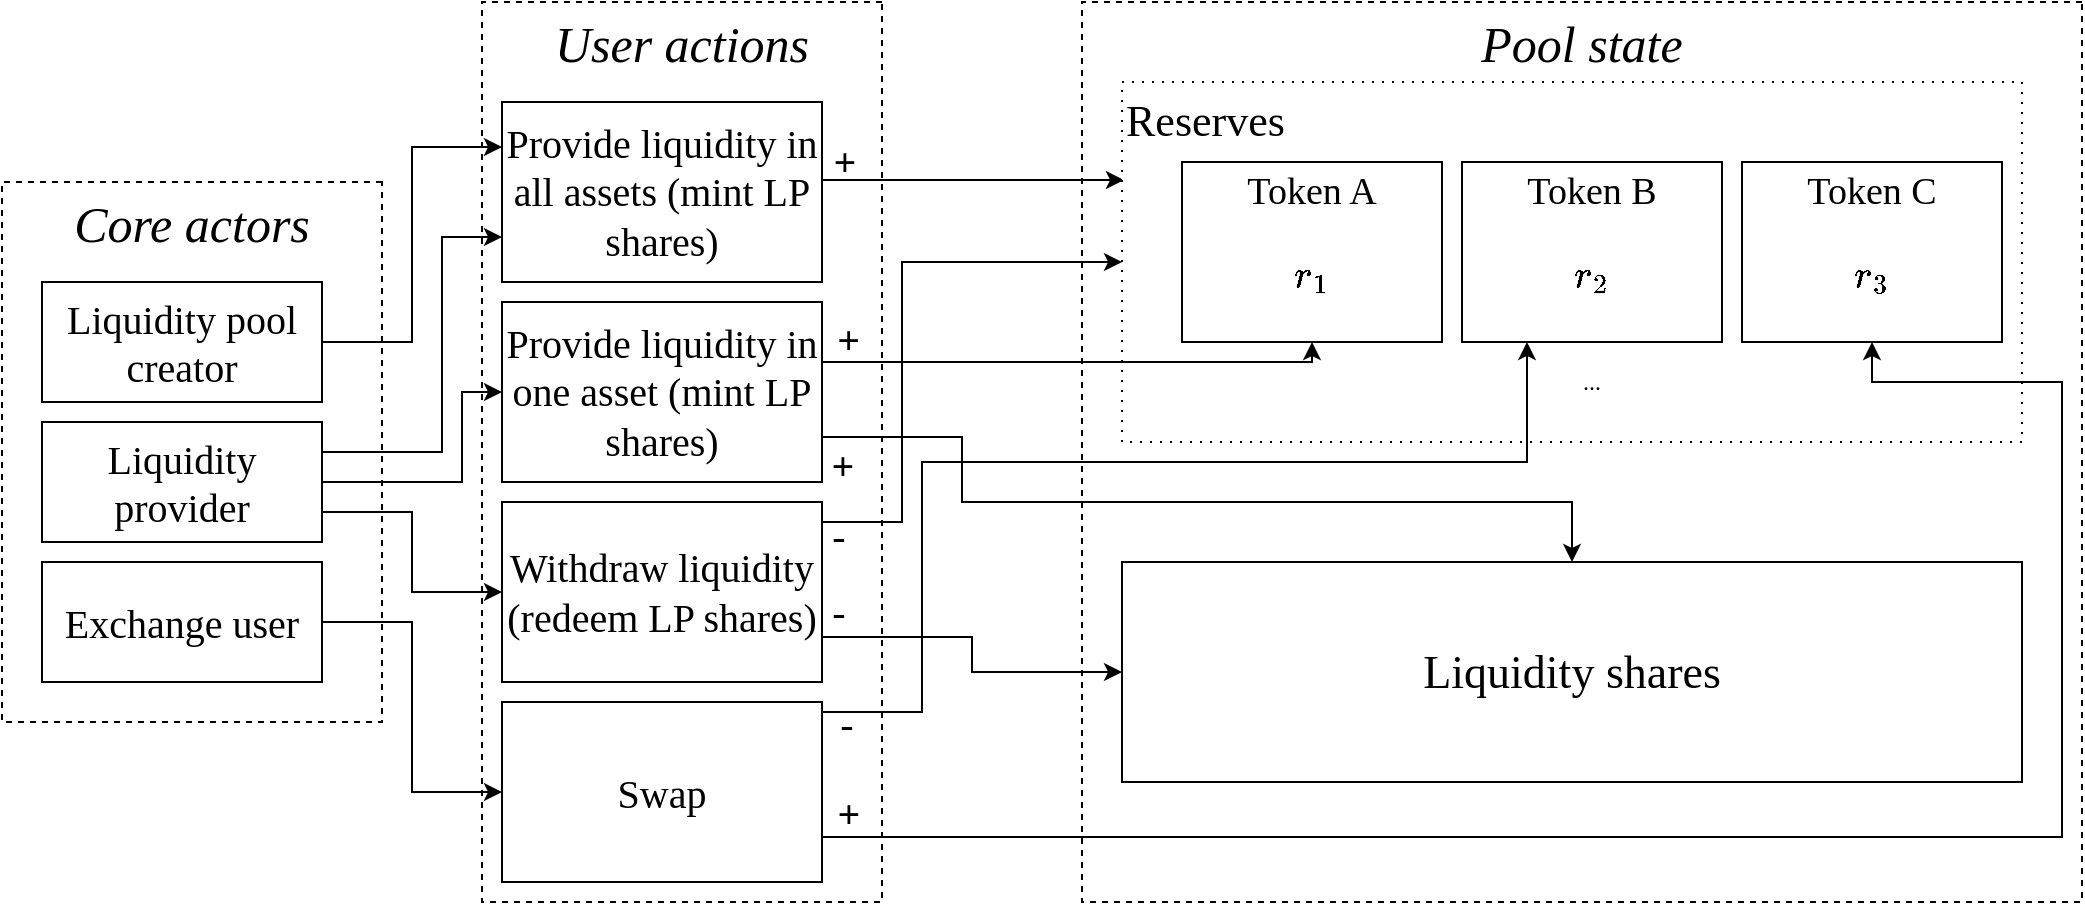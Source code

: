 <mxfile version="15.3.0" type="github" pages="5">
  <diagram id="Gz0Cfk2Hy_LupTIM6uKj" name="Initial scheme">
    <mxGraphModel dx="946" dy="496" grid="1" gridSize="10" guides="1" tooltips="1" connect="1" arrows="1" fold="1" page="1" pageScale="1" pageWidth="1100" pageHeight="850" math="1" shadow="0">
      <root>
        <mxCell id="0" />
        <mxCell id="1" parent="0" />
        <mxCell id="o60pH_gIqdKsFOg4dMfI-9" value="&lt;i&gt;&lt;font style=&quot;font-size: 25px&quot;&gt;Core actors&lt;/font&gt;&lt;/i&gt;" style="rounded=0;whiteSpace=wrap;html=1;glass=0;fontFamily=Georgia;dashed=1;verticalAlign=top;flipH=1;" parent="1" vertex="1">
          <mxGeometry x="20" y="270" width="190" height="270" as="geometry" />
        </mxCell>
        <mxCell id="o60pH_gIqdKsFOg4dMfI-10" value="&lt;i&gt;&lt;font style=&quot;font-size: 25px&quot;&gt;User actions&lt;/font&gt;&lt;/i&gt;" style="rounded=0;whiteSpace=wrap;html=1;glass=0;fontFamily=Georgia;dashed=1;verticalAlign=top;flipH=1;" parent="1" vertex="1">
          <mxGeometry x="260" y="180" width="200" height="450" as="geometry" />
        </mxCell>
        <mxCell id="o60pH_gIqdKsFOg4dMfI-11" value="&lt;i&gt;&lt;font style=&quot;font-size: 25px&quot;&gt;Pool state&lt;/font&gt;&lt;/i&gt;" style="rounded=0;whiteSpace=wrap;html=1;glass=0;fontFamily=Georgia;dashed=1;verticalAlign=top;flipH=1;" parent="1" vertex="1">
          <mxGeometry x="560" y="180" width="500" height="450" as="geometry" />
        </mxCell>
        <mxCell id="o60pH_gIqdKsFOg4dMfI-30" style="edgeStyle=orthogonalEdgeStyle;rounded=0;orthogonalLoop=1;jettySize=auto;html=1;exitX=1;exitY=0.5;exitDx=0;exitDy=0;entryX=0;entryY=0.25;entryDx=0;entryDy=0;fontFamily=Georgia;" parent="1" source="o60pH_gIqdKsFOg4dMfI-12" target="o60pH_gIqdKsFOg4dMfI-16" edge="1">
          <mxGeometry relative="1" as="geometry" />
        </mxCell>
        <mxCell id="o60pH_gIqdKsFOg4dMfI-12" value="&lt;font style=&quot;font-size: 20px ; font-weight: normal&quot;&gt;Liquidity pool creator&lt;/font&gt;" style="rounded=0;whiteSpace=wrap;html=1;glass=0;fontFamily=Georgia;fontSize=20;fontStyle=1" parent="1" vertex="1">
          <mxGeometry x="40" y="320" width="140" height="60" as="geometry" />
        </mxCell>
        <mxCell id="o60pH_gIqdKsFOg4dMfI-31" style="edgeStyle=orthogonalEdgeStyle;rounded=0;orthogonalLoop=1;jettySize=auto;html=1;exitX=1;exitY=0.25;exitDx=0;exitDy=0;entryX=0;entryY=0.75;entryDx=0;entryDy=0;fontFamily=Georgia;" parent="1" source="o60pH_gIqdKsFOg4dMfI-13" target="o60pH_gIqdKsFOg4dMfI-16" edge="1">
          <mxGeometry relative="1" as="geometry">
            <Array as="points">
              <mxPoint x="240" y="405" />
              <mxPoint x="240" y="298" />
            </Array>
          </mxGeometry>
        </mxCell>
        <mxCell id="o60pH_gIqdKsFOg4dMfI-32" style="edgeStyle=orthogonalEdgeStyle;rounded=0;orthogonalLoop=1;jettySize=auto;html=1;exitX=1;exitY=0.5;exitDx=0;exitDy=0;entryX=0;entryY=0.5;entryDx=0;entryDy=0;fontFamily=Georgia;" parent="1" source="o60pH_gIqdKsFOg4dMfI-13" target="o60pH_gIqdKsFOg4dMfI-17" edge="1">
          <mxGeometry relative="1" as="geometry">
            <Array as="points">
              <mxPoint x="250" y="420" />
              <mxPoint x="250" y="375" />
            </Array>
          </mxGeometry>
        </mxCell>
        <mxCell id="o60pH_gIqdKsFOg4dMfI-33" style="edgeStyle=orthogonalEdgeStyle;rounded=0;orthogonalLoop=1;jettySize=auto;html=1;exitX=1;exitY=0.75;exitDx=0;exitDy=0;entryX=0;entryY=0.5;entryDx=0;entryDy=0;fontFamily=Georgia;" parent="1" source="o60pH_gIqdKsFOg4dMfI-13" target="o60pH_gIqdKsFOg4dMfI-18" edge="1">
          <mxGeometry relative="1" as="geometry" />
        </mxCell>
        <mxCell id="o60pH_gIqdKsFOg4dMfI-13" value="&lt;font style=&quot;font-size: 20px ; font-weight: normal&quot;&gt;Liquidity provider&lt;/font&gt;" style="rounded=0;whiteSpace=wrap;html=1;glass=0;fontFamily=Georgia;fontStyle=1" parent="1" vertex="1">
          <mxGeometry x="40" y="390" width="140" height="60" as="geometry" />
        </mxCell>
        <mxCell id="o60pH_gIqdKsFOg4dMfI-34" style="edgeStyle=orthogonalEdgeStyle;rounded=0;orthogonalLoop=1;jettySize=auto;html=1;exitX=1;exitY=0.5;exitDx=0;exitDy=0;entryX=0;entryY=0.5;entryDx=0;entryDy=0;fontFamily=Georgia;" parent="1" source="o60pH_gIqdKsFOg4dMfI-15" target="o60pH_gIqdKsFOg4dMfI-19" edge="1">
          <mxGeometry relative="1" as="geometry" />
        </mxCell>
        <mxCell id="o60pH_gIqdKsFOg4dMfI-15" value="&lt;font style=&quot;font-size: 20px ; font-weight: normal&quot;&gt;Exchange user&lt;/font&gt;" style="rounded=0;whiteSpace=wrap;html=1;glass=0;fontFamily=Georgia;fontStyle=1" parent="1" vertex="1">
          <mxGeometry x="40" y="460" width="140" height="60" as="geometry" />
        </mxCell>
        <mxCell id="o60pH_gIqdKsFOg4dMfI-39" value="+" style="edgeStyle=orthogonalEdgeStyle;rounded=0;orthogonalLoop=1;jettySize=auto;html=1;exitX=1;exitY=0.25;exitDx=0;exitDy=0;fontFamily=Georgia;fontStyle=1;fontSize=20;verticalAlign=middle;labelBackgroundColor=none;" parent="1" edge="1">
          <mxGeometry x="-0.556" y="10" relative="1" as="geometry">
            <mxPoint x="426" y="244" as="sourcePoint" />
            <mxPoint x="581" y="269" as="targetPoint" />
            <Array as="points">
              <mxPoint x="426" y="269" />
            </Array>
            <mxPoint as="offset" />
          </mxGeometry>
        </mxCell>
        <mxCell id="o60pH_gIqdKsFOg4dMfI-16" value="&lt;font style=&quot;font-size: 20px&quot;&gt;Provide liquidity in all assets (mint LP shares)&lt;/font&gt;" style="rounded=0;whiteSpace=wrap;html=1;glass=0;fontFamily=Georgia;fontSize=18;" parent="1" vertex="1">
          <mxGeometry x="270" y="230" width="160" height="90" as="geometry" />
        </mxCell>
        <mxCell id="o60pH_gIqdKsFOg4dMfI-17" value="&lt;font style=&quot;font-weight: normal ; font-size: 20px&quot;&gt;Provide liquidity in one asset (mint LP shares)&lt;/font&gt;" style="rounded=0;whiteSpace=wrap;html=1;glass=0;fontFamily=Georgia;fontSize=18;fontStyle=1" parent="1" vertex="1">
          <mxGeometry x="270" y="330" width="160" height="90" as="geometry" />
        </mxCell>
        <mxCell id="o60pH_gIqdKsFOg4dMfI-46" style="edgeStyle=orthogonalEdgeStyle;rounded=0;orthogonalLoop=1;jettySize=auto;html=1;exitX=1;exitY=0.5;exitDx=0;exitDy=0;entryX=0;entryY=0.5;entryDx=0;entryDy=0;fontFamily=Georgia;fontSize=20;" parent="1" source="o60pH_gIqdKsFOg4dMfI-18" target="o60pH_gIqdKsFOg4dMfI-20" edge="1">
          <mxGeometry relative="1" as="geometry">
            <Array as="points">
              <mxPoint x="425" y="440" />
              <mxPoint x="470" y="440" />
              <mxPoint x="470" y="310" />
            </Array>
          </mxGeometry>
        </mxCell>
        <mxCell id="o60pH_gIqdKsFOg4dMfI-47" value="-" style="edgeLabel;html=1;align=center;verticalAlign=middle;resizable=0;points=[];fontSize=20;fontFamily=Georgia;labelBackgroundColor=none;" parent="o60pH_gIqdKsFOg4dMfI-46" vertex="1" connectable="0">
          <mxGeometry x="0.06" y="-1" relative="1" as="geometry">
            <mxPoint x="-33" y="93" as="offset" />
          </mxGeometry>
        </mxCell>
        <mxCell id="o60pH_gIqdKsFOg4dMfI-48" style="edgeStyle=orthogonalEdgeStyle;rounded=0;orthogonalLoop=1;jettySize=auto;html=1;exitX=1;exitY=0.75;exitDx=0;exitDy=0;entryX=0;entryY=0.5;entryDx=0;entryDy=0;fontFamily=Georgia;fontSize=20;" parent="1" source="o60pH_gIqdKsFOg4dMfI-18" target="o60pH_gIqdKsFOg4dMfI-26" edge="1">
          <mxGeometry relative="1" as="geometry" />
        </mxCell>
        <mxCell id="o60pH_gIqdKsFOg4dMfI-57" value="-" style="edgeLabel;html=1;align=center;verticalAlign=middle;resizable=0;points=[];fontSize=20;fontFamily=Georgia;fontStyle=0;labelBackgroundColor=none;" parent="o60pH_gIqdKsFOg4dMfI-48" vertex="1" connectable="0">
          <mxGeometry x="0.3" y="1" relative="1" as="geometry">
            <mxPoint x="-83.5" y="-30" as="offset" />
          </mxGeometry>
        </mxCell>
        <mxCell id="o60pH_gIqdKsFOg4dMfI-18" value="&lt;font style=&quot;font-weight: normal ; font-size: 20px&quot;&gt;Withdraw liquidity (redeem LP shares)&lt;/font&gt;" style="rounded=0;whiteSpace=wrap;html=1;glass=0;fontFamily=Georgia;fontSize=18;fontStyle=1" parent="1" vertex="1">
          <mxGeometry x="270" y="430" width="160" height="90" as="geometry" />
        </mxCell>
        <mxCell id="o60pH_gIqdKsFOg4dMfI-19" value="&lt;font style=&quot;font-size: 20px ; font-weight: normal&quot;&gt;Swap&lt;/font&gt;" style="rounded=0;whiteSpace=wrap;html=1;glass=0;fontFamily=Georgia;fontSize=20;fontStyle=1" parent="1" vertex="1">
          <mxGeometry x="270" y="530" width="160" height="90" as="geometry" />
        </mxCell>
        <mxCell id="o60pH_gIqdKsFOg4dMfI-20" value="&lt;font style=&quot;font-size: 22px&quot;&gt;Reserves&lt;/font&gt;" style="rounded=0;whiteSpace=wrap;html=1;glass=0;fontFamily=Georgia;align=left;verticalAlign=top;dashed=1;dashPattern=1 4;" parent="1" vertex="1">
          <mxGeometry x="580" y="220" width="450" height="180" as="geometry" />
        </mxCell>
        <mxCell id="o60pH_gIqdKsFOg4dMfI-22" value="&lt;font style=&quot;font-size: 19px ; font-weight: normal&quot;&gt;Token A&lt;br style=&quot;font-size: 19px&quot;&gt;$$r_1$$&lt;/font&gt;" style="rounded=0;whiteSpace=wrap;html=1;glass=0;fontFamily=Georgia;fontStyle=1;fontSize=19;" parent="1" vertex="1">
          <mxGeometry x="610" y="260" width="130" height="90" as="geometry" />
        </mxCell>
        <mxCell id="o60pH_gIqdKsFOg4dMfI-23" value="&lt;font style=&quot;font-size: 19px ; font-weight: normal&quot;&gt;Token B&lt;br style=&quot;font-size: 19px&quot;&gt;$$r_2$$&lt;/font&gt;" style="rounded=0;whiteSpace=wrap;html=1;glass=0;fontFamily=Georgia;fontStyle=1;fontSize=19;" parent="1" vertex="1">
          <mxGeometry x="750" y="260" width="130" height="90" as="geometry" />
        </mxCell>
        <mxCell id="o60pH_gIqdKsFOg4dMfI-24" value="&lt;font style=&quot;font-size: 19px ; font-weight: normal&quot;&gt;Token C&lt;br style=&quot;font-size: 19px&quot;&gt;$$r_3$$&lt;/font&gt;" style="rounded=0;whiteSpace=wrap;html=1;glass=0;fontFamily=Georgia;fontStyle=1;fontSize=19;" parent="1" vertex="1">
          <mxGeometry x="890" y="260" width="130" height="90" as="geometry" />
        </mxCell>
        <mxCell id="o60pH_gIqdKsFOg4dMfI-25" value="..." style="text;html=1;strokeColor=none;fillColor=none;align=center;verticalAlign=middle;whiteSpace=wrap;rounded=0;glass=0;dashed=1;dashPattern=1 4;fontFamily=Georgia;" parent="1" vertex="1">
          <mxGeometry x="795" y="360" width="40" height="20" as="geometry" />
        </mxCell>
        <mxCell id="o60pH_gIqdKsFOg4dMfI-26" value="&lt;font style=&quot;font-size: 23px ; font-weight: normal&quot;&gt;Liquidity shares&lt;/font&gt;" style="rounded=0;whiteSpace=wrap;html=1;glass=0;fontFamily=Georgia;fontStyle=1;fontSize=23;" parent="1" vertex="1">
          <mxGeometry x="580" y="460" width="450" height="110" as="geometry" />
        </mxCell>
        <mxCell id="o60pH_gIqdKsFOg4dMfI-41" style="edgeStyle=orthogonalEdgeStyle;rounded=0;orthogonalLoop=1;jettySize=auto;html=1;exitX=1;exitY=0.5;exitDx=0;exitDy=0;entryX=0.5;entryY=1;entryDx=0;entryDy=0;fontFamily=Georgia;fontSize=20;" parent="1" source="o60pH_gIqdKsFOg4dMfI-17" target="o60pH_gIqdKsFOg4dMfI-22" edge="1">
          <mxGeometry relative="1" as="geometry">
            <Array as="points">
              <mxPoint x="675" y="360" />
            </Array>
          </mxGeometry>
        </mxCell>
        <mxCell id="o60pH_gIqdKsFOg4dMfI-42" value="+" style="edgeLabel;html=1;align=right;verticalAlign=middle;resizable=0;points=[];fontSize=20;fontFamily=Georgia;fontStyle=1;labelBackgroundColor=none;" parent="o60pH_gIqdKsFOg4dMfI-41" vertex="1" connectable="0">
          <mxGeometry x="0.104" y="-2" relative="1" as="geometry">
            <mxPoint x="-115" y="-14" as="offset" />
          </mxGeometry>
        </mxCell>
        <mxCell id="o60pH_gIqdKsFOg4dMfI-43" value="+" style="edgeStyle=orthogonalEdgeStyle;rounded=0;orthogonalLoop=1;jettySize=auto;html=1;exitX=1;exitY=0.75;exitDx=0;exitDy=0;fontFamily=Georgia;fontSize=20;fontStyle=1;labelBackgroundColor=none;" parent="1" edge="1">
          <mxGeometry x="-0.954" y="-12" relative="1" as="geometry">
            <mxPoint x="430" y="397.5" as="sourcePoint" />
            <mxPoint x="805" y="460" as="targetPoint" />
            <Array as="points">
              <mxPoint x="500" y="398" />
              <mxPoint x="500" y="430" />
              <mxPoint x="805" y="430" />
            </Array>
            <mxPoint y="1" as="offset" />
          </mxGeometry>
        </mxCell>
        <mxCell id="o60pH_gIqdKsFOg4dMfI-52" style="edgeStyle=orthogonalEdgeStyle;rounded=0;orthogonalLoop=1;jettySize=auto;html=1;exitX=1;exitY=0.25;exitDx=0;exitDy=0;entryX=0.25;entryY=1;entryDx=0;entryDy=0;fontFamily=Georgia;fontSize=20;" parent="1" source="o60pH_gIqdKsFOg4dMfI-19" target="o60pH_gIqdKsFOg4dMfI-23" edge="1">
          <mxGeometry relative="1" as="geometry">
            <Array as="points">
              <mxPoint x="480" y="535" />
              <mxPoint x="480" y="410" />
              <mxPoint x="783" y="410" />
            </Array>
          </mxGeometry>
        </mxCell>
        <mxCell id="o60pH_gIqdKsFOg4dMfI-53" value="-" style="edgeLabel;html=1;align=center;verticalAlign=middle;resizable=0;points=[];fontSize=20;fontFamily=Georgia;labelBackgroundColor=none;" parent="o60pH_gIqdKsFOg4dMfI-52" vertex="1" connectable="0">
          <mxGeometry x="0.281" y="-2" relative="1" as="geometry">
            <mxPoint x="-201.5" y="128" as="offset" />
          </mxGeometry>
        </mxCell>
        <mxCell id="o60pH_gIqdKsFOg4dMfI-54" style="edgeStyle=orthogonalEdgeStyle;rounded=0;orthogonalLoop=1;jettySize=auto;html=1;exitX=1;exitY=0.75;exitDx=0;exitDy=0;entryX=0.5;entryY=1;entryDx=0;entryDy=0;fontFamily=Georgia;fontSize=20;" parent="1" source="o60pH_gIqdKsFOg4dMfI-19" target="o60pH_gIqdKsFOg4dMfI-24" edge="1">
          <mxGeometry relative="1" as="geometry">
            <Array as="points">
              <mxPoint x="1050" y="598" />
              <mxPoint x="1050" y="370" />
              <mxPoint x="955" y="370" />
            </Array>
          </mxGeometry>
        </mxCell>
        <mxCell id="o60pH_gIqdKsFOg4dMfI-56" value="+" style="edgeLabel;html=1;align=center;verticalAlign=middle;resizable=0;points=[];fontSize=20;fontFamily=Georgia;fontStyle=1;labelBackgroundColor=none;" parent="o60pH_gIqdKsFOg4dMfI-54" vertex="1" connectable="0">
          <mxGeometry x="-0.09" y="1" relative="1" as="geometry">
            <mxPoint x="-425.5" y="-12" as="offset" />
          </mxGeometry>
        </mxCell>
      </root>
    </mxGraphModel>
  </diagram>
  <diagram name="SimplifiedScheme" id="d_9agxrW86omBDYF9K5D">
    <mxGraphModel dx="946" dy="496" grid="1" gridSize="10" guides="1" tooltips="1" connect="1" arrows="1" fold="1" page="1" pageScale="1" pageWidth="1100" pageHeight="850" math="1" shadow="0">
      <root>
        <mxCell id="f8-Kdo4v5M6tRJ11duCn-0" />
        <mxCell id="f8-Kdo4v5M6tRJ11duCn-1" parent="f8-Kdo4v5M6tRJ11duCn-0" />
        <mxCell id="f8-Kdo4v5M6tRJ11duCn-3" value="&lt;i&gt;&lt;font style=&quot;font-size: 25px&quot;&gt;User actions&lt;/font&gt;&lt;/i&gt;" style="rounded=0;whiteSpace=wrap;html=1;glass=0;fontFamily=Georgia;dashed=1;verticalAlign=top;flipH=1;labelBackgroundColor=none;" parent="f8-Kdo4v5M6tRJ11duCn-1" vertex="1">
          <mxGeometry x="260" y="180" width="200" height="450" as="geometry" />
        </mxCell>
        <mxCell id="f8-Kdo4v5M6tRJ11duCn-4" value="&lt;i&gt;&lt;font style=&quot;font-size: 25px&quot;&gt;Pool state&lt;/font&gt;&lt;/i&gt;" style="rounded=0;whiteSpace=wrap;html=1;glass=0;fontFamily=Georgia;dashed=1;verticalAlign=top;flipH=1;labelBackgroundColor=none;" parent="f8-Kdo4v5M6tRJ11duCn-1" vertex="1">
          <mxGeometry x="560" y="180" width="500" height="450" as="geometry" />
        </mxCell>
        <mxCell id="-L7T8TxmEZr88Ak-Jmaz-0" style="edgeStyle=orthogonalEdgeStyle;rounded=0;orthogonalLoop=1;jettySize=auto;html=1;exitX=1;exitY=0.25;exitDx=0;exitDy=0;entryX=0;entryY=0.25;entryDx=0;entryDy=0;labelBackgroundColor=none;" parent="f8-Kdo4v5M6tRJ11duCn-1" source="f8-Kdo4v5M6tRJ11duCn-14" target="f8-Kdo4v5M6tRJ11duCn-22" edge="1">
          <mxGeometry relative="1" as="geometry" />
        </mxCell>
        <mxCell id="f8-Kdo4v5M6tRJ11duCn-14" value="&lt;font style=&quot;font-size: 20px&quot;&gt;Provide liquidity (mint LP shares)&lt;/font&gt;" style="rounded=0;whiteSpace=wrap;html=1;glass=0;fontFamily=Georgia;fontSize=18;labelBackgroundColor=none;" parent="f8-Kdo4v5M6tRJ11duCn-1" vertex="1">
          <mxGeometry x="270" y="230" width="176" height="90" as="geometry" />
        </mxCell>
        <mxCell id="f8-Kdo4v5M6tRJ11duCn-20" value="&lt;font style=&quot;font-weight: normal ; font-size: 20px&quot;&gt;Withdraw liquidity (redeem LP shares)&lt;/font&gt;" style="rounded=0;whiteSpace=wrap;html=1;glass=0;fontFamily=Georgia;fontSize=18;fontStyle=1;labelBackgroundColor=none;" parent="f8-Kdo4v5M6tRJ11duCn-1" vertex="1">
          <mxGeometry x="270" y="340" width="176" height="90" as="geometry" />
        </mxCell>
        <mxCell id="f8-Kdo4v5M6tRJ11duCn-21" value="&lt;font style=&quot;font-size: 20px ; font-weight: normal&quot;&gt;Swap&lt;/font&gt;" style="rounded=0;whiteSpace=wrap;html=1;glass=0;fontFamily=Georgia;fontSize=20;fontStyle=1;labelBackgroundColor=none;" parent="f8-Kdo4v5M6tRJ11duCn-1" vertex="1">
          <mxGeometry x="270" y="530" width="176" height="90" as="geometry" />
        </mxCell>
        <mxCell id="f8-Kdo4v5M6tRJ11duCn-2" value="&lt;i&gt;&lt;font style=&quot;font-size: 25px&quot;&gt;Core actors&lt;/font&gt;&lt;/i&gt;" style="rounded=0;whiteSpace=wrap;html=1;glass=0;fontFamily=Georgia;dashed=1;verticalAlign=top;flipH=1;labelBackgroundColor=none;" parent="f8-Kdo4v5M6tRJ11duCn-1" vertex="1">
          <mxGeometry x="20" y="270" width="190" height="270" as="geometry" />
        </mxCell>
        <mxCell id="f8-Kdo4v5M6tRJ11duCn-7" style="edgeStyle=orthogonalEdgeStyle;rounded=0;orthogonalLoop=1;jettySize=auto;html=1;exitX=1;exitY=0.25;exitDx=0;exitDy=0;entryX=0;entryY=0.75;entryDx=0;entryDy=0;fontFamily=Georgia;labelBackgroundColor=none;" parent="f8-Kdo4v5M6tRJ11duCn-1" source="f8-Kdo4v5M6tRJ11duCn-10" target="f8-Kdo4v5M6tRJ11duCn-14" edge="1">
          <mxGeometry relative="1" as="geometry">
            <Array as="points">
              <mxPoint x="240" y="335" />
              <mxPoint x="240" y="298" />
            </Array>
          </mxGeometry>
        </mxCell>
        <mxCell id="f8-Kdo4v5M6tRJ11duCn-9" style="edgeStyle=orthogonalEdgeStyle;rounded=0;orthogonalLoop=1;jettySize=auto;html=1;exitX=1;exitY=0.75;exitDx=0;exitDy=0;entryX=0;entryY=0.5;entryDx=0;entryDy=0;fontFamily=Georgia;labelBackgroundColor=none;" parent="f8-Kdo4v5M6tRJ11duCn-1" source="f8-Kdo4v5M6tRJ11duCn-10" target="f8-Kdo4v5M6tRJ11duCn-20" edge="1">
          <mxGeometry relative="1" as="geometry" />
        </mxCell>
        <mxCell id="f8-Kdo4v5M6tRJ11duCn-10" value="&lt;font style=&quot;font-size: 20px ; font-weight: normal&quot;&gt;Liquidity provider&lt;/font&gt;" style="rounded=0;whiteSpace=wrap;html=1;glass=0;fontFamily=Georgia;fontStyle=1;labelBackgroundColor=none;" parent="f8-Kdo4v5M6tRJ11duCn-1" vertex="1">
          <mxGeometry x="40" y="320" width="140" height="60" as="geometry" />
        </mxCell>
        <mxCell id="f8-Kdo4v5M6tRJ11duCn-11" style="edgeStyle=orthogonalEdgeStyle;rounded=0;orthogonalLoop=1;jettySize=auto;html=1;exitX=1;exitY=0.5;exitDx=0;exitDy=0;entryX=0;entryY=0.5;entryDx=0;entryDy=0;fontFamily=Georgia;labelBackgroundColor=none;" parent="f8-Kdo4v5M6tRJ11duCn-1" source="f8-Kdo4v5M6tRJ11duCn-12" target="f8-Kdo4v5M6tRJ11duCn-21" edge="1">
          <mxGeometry relative="1" as="geometry" />
        </mxCell>
        <mxCell id="f8-Kdo4v5M6tRJ11duCn-12" value="&lt;font style=&quot;font-size: 20px ; font-weight: normal&quot;&gt;Exchange user&lt;/font&gt;" style="rounded=0;whiteSpace=wrap;html=1;glass=0;fontFamily=Georgia;fontStyle=1;labelBackgroundColor=none;" parent="f8-Kdo4v5M6tRJ11duCn-1" vertex="1">
          <mxGeometry x="40" y="460" width="140" height="60" as="geometry" />
        </mxCell>
        <mxCell id="f8-Kdo4v5M6tRJ11duCn-16" style="edgeStyle=orthogonalEdgeStyle;rounded=0;orthogonalLoop=1;jettySize=auto;html=1;exitX=1;exitY=0.5;exitDx=0;exitDy=0;fontFamily=Georgia;fontSize=20;labelBackgroundColor=none;" parent="f8-Kdo4v5M6tRJ11duCn-1" source="f8-Kdo4v5M6tRJ11duCn-20" target="f8-Kdo4v5M6tRJ11duCn-22" edge="1">
          <mxGeometry relative="1" as="geometry">
            <Array as="points">
              <mxPoint x="500" y="385" />
              <mxPoint x="500" y="330" />
            </Array>
            <mxPoint x="570" y="330" as="targetPoint" />
          </mxGeometry>
        </mxCell>
        <mxCell id="f8-Kdo4v5M6tRJ11duCn-17" value="-" style="edgeLabel;html=1;align=center;verticalAlign=middle;resizable=0;points=[];fontSize=20;fontFamily=Georgia;labelBackgroundColor=none;" parent="f8-Kdo4v5M6tRJ11duCn-16" vertex="1" connectable="0">
          <mxGeometry x="0.06" y="-1" relative="1" as="geometry">
            <mxPoint x="-31" y="31" as="offset" />
          </mxGeometry>
        </mxCell>
        <mxCell id="f8-Kdo4v5M6tRJ11duCn-18" style="edgeStyle=orthogonalEdgeStyle;rounded=0;orthogonalLoop=1;jettySize=auto;html=1;exitX=1;exitY=0.75;exitDx=0;exitDy=0;entryX=0;entryY=0.5;entryDx=0;entryDy=0;fontFamily=Georgia;fontSize=20;labelBackgroundColor=none;" parent="f8-Kdo4v5M6tRJ11duCn-1" source="f8-Kdo4v5M6tRJ11duCn-20" target="f8-Kdo4v5M6tRJ11duCn-27" edge="1">
          <mxGeometry relative="1" as="geometry">
            <Array as="points">
              <mxPoint x="490" y="408" />
              <mxPoint x="490" y="515" />
            </Array>
          </mxGeometry>
        </mxCell>
        <mxCell id="f8-Kdo4v5M6tRJ11duCn-19" value="-" style="edgeLabel;html=1;align=center;verticalAlign=middle;resizable=0;points=[];fontSize=20;fontFamily=Georgia;fontStyle=0;labelBackgroundColor=none;" parent="f8-Kdo4v5M6tRJ11duCn-18" vertex="1" connectable="0">
          <mxGeometry x="0.3" y="1" relative="1" as="geometry">
            <mxPoint x="-25" y="-94" as="offset" />
          </mxGeometry>
        </mxCell>
        <mxCell id="f8-Kdo4v5M6tRJ11duCn-22" value="&lt;font style=&quot;font-size: 22px&quot;&gt;Reserves&lt;/font&gt;" style="rounded=0;whiteSpace=wrap;html=1;glass=0;fontFamily=Georgia;align=left;verticalAlign=top;dashed=1;dashPattern=1 4;labelBackgroundColor=none;" parent="f8-Kdo4v5M6tRJ11duCn-1" vertex="1">
          <mxGeometry x="580" y="220" width="450" height="180" as="geometry" />
        </mxCell>
        <mxCell id="f8-Kdo4v5M6tRJ11duCn-23" value="&lt;font style=&quot;font-size: 19px ; font-weight: normal&quot;&gt;Token&lt;sub&gt;1&lt;/sub&gt;&lt;br style=&quot;font-size: 19px&quot;&gt;$$r_1$$&lt;/font&gt;" style="rounded=0;whiteSpace=wrap;html=1;glass=0;fontFamily=Georgia;fontStyle=1;fontSize=19;labelBackgroundColor=none;" parent="f8-Kdo4v5M6tRJ11duCn-1" vertex="1">
          <mxGeometry x="610" y="260" width="130" height="90" as="geometry" />
        </mxCell>
        <mxCell id="f8-Kdo4v5M6tRJ11duCn-24" value="&lt;font style=&quot;font-size: 19px ; font-weight: normal&quot;&gt;Token&lt;sub&gt;2&lt;/sub&gt;&lt;br style=&quot;font-size: 19px&quot;&gt;$$r_2$$&lt;/font&gt;" style="rounded=0;whiteSpace=wrap;html=1;glass=0;fontFamily=Georgia;fontStyle=1;fontSize=19;labelBackgroundColor=none;" parent="f8-Kdo4v5M6tRJ11duCn-1" vertex="1">
          <mxGeometry x="750" y="260" width="130" height="90" as="geometry" />
        </mxCell>
        <mxCell id="f8-Kdo4v5M6tRJ11duCn-25" value="&lt;font style=&quot;font-size: 19px ; font-weight: normal&quot;&gt;Token&lt;sub&gt;3&lt;/sub&gt;&lt;br style=&quot;font-size: 19px&quot;&gt;$$r_3$$&lt;/font&gt;" style="rounded=0;whiteSpace=wrap;html=1;glass=0;fontFamily=Georgia;fontStyle=1;fontSize=19;labelBackgroundColor=none;" parent="f8-Kdo4v5M6tRJ11duCn-1" vertex="1">
          <mxGeometry x="890" y="260" width="130" height="90" as="geometry" />
        </mxCell>
        <mxCell id="f8-Kdo4v5M6tRJ11duCn-26" value="..." style="text;html=1;strokeColor=none;fillColor=none;align=center;verticalAlign=middle;whiteSpace=wrap;rounded=0;glass=0;dashed=1;dashPattern=1 4;fontFamily=Georgia;labelBackgroundColor=none;" parent="f8-Kdo4v5M6tRJ11duCn-1" vertex="1">
          <mxGeometry x="795" y="360" width="40" height="20" as="geometry" />
        </mxCell>
        <mxCell id="f8-Kdo4v5M6tRJ11duCn-27" value="&lt;font style=&quot;font-size: 23px ; font-weight: normal&quot;&gt;LP shares&lt;/font&gt;" style="rounded=0;whiteSpace=wrap;html=1;glass=0;fontFamily=Georgia;fontStyle=1;fontSize=23;labelBackgroundColor=none;" parent="f8-Kdo4v5M6tRJ11duCn-1" vertex="1">
          <mxGeometry x="580" y="460" width="450" height="110" as="geometry" />
        </mxCell>
        <mxCell id="f8-Kdo4v5M6tRJ11duCn-31" style="edgeStyle=orthogonalEdgeStyle;rounded=0;orthogonalLoop=1;jettySize=auto;html=1;exitX=1;exitY=0.25;exitDx=0;exitDy=0;entryX=0.25;entryY=1;entryDx=0;entryDy=0;fontFamily=Georgia;fontSize=20;labelBackgroundColor=none;" parent="f8-Kdo4v5M6tRJ11duCn-1" source="f8-Kdo4v5M6tRJ11duCn-21" target="f8-Kdo4v5M6tRJ11duCn-24" edge="1">
          <mxGeometry relative="1" as="geometry">
            <Array as="points">
              <mxPoint x="540" y="553" />
              <mxPoint x="540" y="410" />
              <mxPoint x="783" y="410" />
            </Array>
          </mxGeometry>
        </mxCell>
        <mxCell id="f8-Kdo4v5M6tRJ11duCn-32" value="-" style="edgeLabel;html=1;align=center;verticalAlign=middle;resizable=0;points=[];fontSize=20;fontFamily=Georgia;labelBackgroundColor=none;" parent="f8-Kdo4v5M6tRJ11duCn-31" vertex="1" connectable="0">
          <mxGeometry x="0.281" y="-2" relative="1" as="geometry">
            <mxPoint x="-179" y="128" as="offset" />
          </mxGeometry>
        </mxCell>
        <mxCell id="f8-Kdo4v5M6tRJ11duCn-33" style="edgeStyle=orthogonalEdgeStyle;rounded=0;orthogonalLoop=1;jettySize=auto;html=1;exitX=1;exitY=0.75;exitDx=0;exitDy=0;entryX=0.5;entryY=1;entryDx=0;entryDy=0;fontFamily=Georgia;fontSize=20;labelBackgroundColor=none;" parent="f8-Kdo4v5M6tRJ11duCn-1" source="f8-Kdo4v5M6tRJ11duCn-21" target="f8-Kdo4v5M6tRJ11duCn-25" edge="1">
          <mxGeometry relative="1" as="geometry">
            <Array as="points">
              <mxPoint x="1050" y="598" />
              <mxPoint x="1050" y="370" />
              <mxPoint x="955" y="370" />
            </Array>
          </mxGeometry>
        </mxCell>
        <mxCell id="f8-Kdo4v5M6tRJ11duCn-34" value="+" style="edgeLabel;html=1;align=center;verticalAlign=middle;resizable=0;points=[];fontSize=20;fontFamily=Georgia;fontStyle=1;labelBackgroundColor=none;" parent="f8-Kdo4v5M6tRJ11duCn-33" vertex="1" connectable="0">
          <mxGeometry x="-0.09" y="1" relative="1" as="geometry">
            <mxPoint x="-407" y="-12" as="offset" />
          </mxGeometry>
        </mxCell>
        <mxCell id="f8-Kdo4v5M6tRJ11duCn-35" style="edgeStyle=orthogonalEdgeStyle;rounded=0;orthogonalLoop=1;jettySize=auto;html=1;exitX=1;exitY=0.75;exitDx=0;exitDy=0;entryX=0;entryY=0.25;entryDx=0;entryDy=0;fontFamily=Georgia;fontSize=20;labelBackgroundColor=none;" parent="f8-Kdo4v5M6tRJ11duCn-1" source="f8-Kdo4v5M6tRJ11duCn-14" target="f8-Kdo4v5M6tRJ11duCn-27" edge="1">
          <mxGeometry relative="1" as="geometry">
            <mxPoint x="440" y="417.5" as="sourcePoint" />
            <mxPoint x="590" y="525" as="targetPoint" />
          </mxGeometry>
        </mxCell>
        <mxCell id="f8-Kdo4v5M6tRJ11duCn-37" value="&lt;b&gt;+&lt;/b&gt;" style="edgeLabel;html=1;align=center;verticalAlign=middle;resizable=0;points=[];fontSize=20;fontFamily=Georgia;labelBackgroundColor=none;" parent="f8-Kdo4v5M6tRJ11duCn-1" vertex="1" connectable="0">
          <mxGeometry x="490" y="260" as="geometry">
            <mxPoint x="-15" y="-22" as="offset" />
          </mxGeometry>
        </mxCell>
        <mxCell id="-L7T8TxmEZr88Ak-Jmaz-2" value="&lt;b&gt;+&lt;/b&gt;" style="edgeLabel;html=1;align=center;verticalAlign=middle;resizable=0;points=[];fontSize=20;fontFamily=Georgia;labelBackgroundColor=none;" parent="f8-Kdo4v5M6tRJ11duCn-1" vertex="1" connectable="0">
          <mxGeometry x="490" y="305" as="geometry">
            <mxPoint x="-15" y="-22" as="offset" />
          </mxGeometry>
        </mxCell>
      </root>
    </mxGraphModel>
  </diagram>
  <diagram id="V3thxfnV-d8ceJq-v-Ow" name="taxonomy">
    <mxGraphModel dx="1892" dy="3330" grid="1" gridSize="10" guides="1" tooltips="1" connect="1" arrows="1" fold="1" page="1" pageScale="1" pageWidth="827" pageHeight="1169" math="0" shadow="0">
      <root>
        <mxCell id="8NLefJ6BLpWgVJT6n-Gh-0" />
        <mxCell id="8NLefJ6BLpWgVJT6n-Gh-1" parent="8NLefJ6BLpWgVJT6n-Gh-0" />
        <mxCell id="8NLefJ6BLpWgVJT6n-Gh-5" value="&lt;span style=&quot;color: rgb(0 , 0 , 0) ; font-size: 27px ; font-style: normal ; font-weight: 700 ; letter-spacing: normal ; text-align: center ; text-indent: 0px ; text-transform: none ; word-spacing: 0px ; display: inline ; float: none&quot;&gt;DeFi on Blockchain&lt;/span&gt;" style="rounded=0;whiteSpace=wrap;html=1;fillColor=none;verticalAlign=top;fontSize=27;fontFamily=Times New Roman;" parent="8NLefJ6BLpWgVJT6n-Gh-1" vertex="1">
          <mxGeometry x="10" y="-1220" width="850" height="620" as="geometry" />
        </mxCell>
        <mxCell id="7Dg9tTagB5A5kfkCeSt4-0" value="&lt;span style=&quot;font-size: 25px;&quot;&gt;AMM&lt;/span&gt;" style="rounded=1;whiteSpace=wrap;html=1;fillColor=#fad9d5;opacity=50;verticalAlign=top;strokeColor=#ae4132;fontColor=#AE4132;fontStyle=5;fontFamily=Times New Roman;fontSize=25;arcSize=6;" parent="8NLefJ6BLpWgVJT6n-Gh-1" vertex="1">
          <mxGeometry x="195.9" y="-1060" width="551.1" height="420" as="geometry" />
        </mxCell>
        <mxCell id="yfy_TuskieBGScGomKW7-1" value="Prediction market" style="rounded=0;whiteSpace=wrap;html=1;fillColor=#fff2cc;fontStyle=5;verticalAlign=top;strokeColor=#d6b656;fillOpacity=50;strokeWidth=5;fontFamily=Times New Roman;fontSize=25;" parent="8NLefJ6BLpWgVJT6n-Gh-1" vertex="1">
          <mxGeometry x="577.99" y="-1170" width="226.83" height="180" as="geometry" />
        </mxCell>
        <mxCell id="8NLefJ6BLpWgVJT6n-Gh-6" value="DEX" style="rounded=0;whiteSpace=wrap;html=1;fillColor=#d5e8d4;fontStyle=5;verticalAlign=top;strokeColor=#82b366;strokeOpacity=100;fillOpacity=50;strokeWidth=5;fontFamily=Times New Roman;fontSize=25;" parent="8NLefJ6BLpWgVJT6n-Gh-1" vertex="1">
          <mxGeometry x="160" y="-1170" width="270" height="390" as="geometry" />
        </mxCell>
        <mxCell id="8NLefJ6BLpWgVJT6n-Gh-4" value="&lt;span style=&quot;font-size: 22px; font-style: normal; font-weight: 700; letter-spacing: normal; text-align: center; text-indent: 0px; text-transform: none; word-spacing: 0px; display: inline; float: none;&quot;&gt;Constant product&lt;/span&gt;" style="rounded=1;whiteSpace=wrap;html=1;fillColor=none;arcSize=28;verticalAlign=bottom;fontFamily=Times New Roman;fontSize=22;" parent="8NLefJ6BLpWgVJT6n-Gh-1" vertex="1">
          <mxGeometry x="220" y="-930" width="230" height="140" as="geometry" />
        </mxCell>
        <mxCell id="8NLefJ6BLpWgVJT6n-Gh-9" value="&lt;span style=&quot;color: rgb(0 , 0 , 0) ; font-size: 25px ; font-style: normal ; font-weight: 700 ; letter-spacing: normal ; text-indent: 0px ; text-transform: none ; word-spacing: 0px ; display: inline ; float: none&quot;&gt;Lending platform&lt;/span&gt;" style="rounded=0;whiteSpace=wrap;html=1;fillColor=#dae8fc;fontStyle=5;verticalAlign=bottom;strokeColor=#6c8ebf;fillOpacity=50;strokeWidth=5;fontFamily=Times New Roman;fontSize=25;align=left;" parent="8NLefJ6BLpWgVJT6n-Gh-1" vertex="1">
          <mxGeometry x="30" y="-750" width="460" height="100" as="geometry" />
        </mxCell>
        <mxCell id="8NLefJ6BLpWgVJT6n-Gh-10" style="edgeStyle=orthogonalEdgeStyle;rounded=0;orthogonalLoop=1;jettySize=auto;html=1;exitX=0;exitY=0.5;exitDx=0;exitDy=0;entryX=0.211;entryY=0.007;entryDx=0;entryDy=0;fontColor=#000000;fontFamily=Times New Roman;fontSize=25;entryPerimeter=0;" parent="8NLefJ6BLpWgVJT6n-Gh-1" source="8NLefJ6BLpWgVJT6n-Gh-6" target="8NLefJ6BLpWgVJT6n-Gh-9" edge="1">
          <mxGeometry x="10" y="-1110" as="geometry" />
        </mxCell>
        <mxCell id="8NLefJ6BLpWgVJT6n-Gh-15" value="&lt;span style=&quot;color: rgb(0, 0, 0); font-size: 22px; font-style: normal; font-weight: 700; letter-spacing: normal; text-align: center; text-indent: 0px; text-transform: none; word-spacing: 0px; display: inline; float: none;&quot;&gt;Constant sum&lt;/span&gt;" style="rounded=1;whiteSpace=wrap;html=1;fillColor=none;arcSize=38;verticalAlign=top;fontFamily=Times New Roman;fontSize=22;" parent="8NLefJ6BLpWgVJT6n-Gh-1" vertex="1">
          <mxGeometry x="220" y="-987.5" width="230" height="88.5" as="geometry" />
        </mxCell>
        <mxCell id="8NLefJ6BLpWgVJT6n-Gh-16" value="&lt;span style=&quot;font-size: 20px;&quot;&gt;mStable&lt;/span&gt;" style="text;html=1;align=center;verticalAlign=middle;resizable=0;points=[];autosize=1;strokeColor=none;fillColor=none;fontColor=#000000;fontStyle=2;fontFamily=Times New Roman;fontSize=20;" parent="8NLefJ6BLpWgVJT6n-Gh-1" vertex="1">
          <mxGeometry x="304.447" y="-959.25" width="80" height="30" as="geometry" />
        </mxCell>
        <mxCell id="8NLefJ6BLpWgVJT6n-Gh-17" value="DODO" style="text;html=1;align=center;verticalAlign=middle;resizable=0;points=[];autosize=1;strokeColor=none;fillColor=none;fontStyle=2;fontFamily=Times New Roman;fontSize=20;" parent="8NLefJ6BLpWgVJT6n-Gh-1" vertex="1">
          <mxGeometry x="230.003" y="-847.5" width="70" height="30" as="geometry" />
        </mxCell>
        <mxCell id="8NLefJ6BLpWgVJT6n-Gh-18" value="Balancer" style="text;html=1;align=center;verticalAlign=middle;resizable=0;points=[];autosize=1;strokeColor=none;fillColor=none;fontStyle=2;fontFamily=Times New Roman;fontSize=20;" parent="8NLefJ6BLpWgVJT6n-Gh-1" vertex="1">
          <mxGeometry x="333.996" y="-893" width="90" height="30" as="geometry" />
        </mxCell>
        <mxCell id="8NLefJ6BLpWgVJT6n-Gh-19" value="Uniswap" style="text;html=1;align=center;verticalAlign=middle;resizable=0;points=[];autosize=1;strokeColor=none;fillColor=none;fontStyle=2;fontFamily=Times New Roman;fontSize=20;" parent="8NLefJ6BLpWgVJT6n-Gh-1" vertex="1">
          <mxGeometry x="276.008" y="-871.5" width="90" height="30" as="geometry" />
        </mxCell>
        <mxCell id="8NLefJ6BLpWgVJT6n-Gh-20" value="Curve" style="text;html=1;align=center;verticalAlign=middle;resizable=0;points=[];autosize=1;strokeColor=none;fillColor=none;fontColor=#000000;fontStyle=2;fontFamily=Times New Roman;fontSize=20;" parent="8NLefJ6BLpWgVJT6n-Gh-1" vertex="1">
          <mxGeometry x="314.353" y="-931" width="60" height="30" as="geometry" />
        </mxCell>
        <mxCell id="8NLefJ6BLpWgVJT6n-Gh-21" value="Provide price oracle" style="text;html=1;strokeColor=none;fillColor=none;align=center;verticalAlign=middle;whiteSpace=wrap;rounded=0;fontColor=#000000;fontFamily=Times New Roman;fontSize=25;labelBackgroundColor=default;" parent="8NLefJ6BLpWgVJT6n-Gh-1" vertex="1">
          <mxGeometry x="67.119" y="-902.5" width="49.492" height="20" as="geometry" />
        </mxCell>
        <mxCell id="yfy_TuskieBGScGomKW7-6" value="Stablecoin" style="rounded=0;whiteSpace=wrap;html=1;fillColor=#e1d5e7;fontStyle=5;verticalAlign=bottom;strokeColor=#9673a6;fillOpacity=50;strokeWidth=5;fontFamily=Times New Roman;fontSize=25;" parent="8NLefJ6BLpWgVJT6n-Gh-1" vertex="1">
          <mxGeometry x="577.99" y="-820" width="226.83" height="90" as="geometry" />
        </mxCell>
        <mxCell id="8NLefJ6BLpWgVJT6n-Gh-14" value="&lt;p class=&quot;p1&quot; style=&quot;font-size: 20px;&quot;&gt;Augur&lt;/p&gt;" style="text;whiteSpace=wrap;html=1;fontStyle=2;fontFamily=Times New Roman;fontSize=20;verticalAlign=middle;align=center;" parent="8NLefJ6BLpWgVJT6n-Gh-1" vertex="1">
          <mxGeometry x="602.23" y="-1033.75" width="65.54" height="46.25" as="geometry" />
        </mxCell>
        <mxCell id="yfy_TuskieBGScGomKW7-9" value="Gyroscope" style="text;html=1;align=center;verticalAlign=middle;resizable=0;points=[];autosize=1;strokeColor=none;fillColor=none;fontStyle=2;fontFamily=Times New Roman;fontSize=20;" parent="8NLefJ6BLpWgVJT6n-Gh-1" vertex="1">
          <mxGeometry x="603.87" y="-797.5" width="100" height="30" as="geometry" />
        </mxCell>
        <mxCell id="yfy_TuskieBGScGomKW7-12" value="Bancor" style="text;html=1;align=center;verticalAlign=middle;resizable=0;points=[];autosize=1;strokeColor=none;fillColor=none;fontStyle=2;fontFamily=Times New Roman;fontSize=20;" parent="8NLefJ6BLpWgVJT6n-Gh-1" vertex="1">
          <mxGeometry x="349.993" y="-847.5" width="70" height="30" as="geometry" />
        </mxCell>
        <mxCell id="yfy_TuskieBGScGomKW7-14" value="Derivative" style="rounded=0;whiteSpace=wrap;html=1;fillColor=#bac8d3;fontStyle=5;verticalAlign=bottom;strokeColor=#23445d;fillOpacity=50;strokeWidth=5;fontFamily=Times New Roman;fontSize=25;" parent="8NLefJ6BLpWgVJT6n-Gh-1" vertex="1">
          <mxGeometry x="578" y="-696" width="226.83" height="90" as="geometry" />
        </mxCell>
        <mxCell id="yfy_TuskieBGScGomKW7-15" value="Pods finance" style="text;html=1;align=center;verticalAlign=middle;resizable=0;points=[];autosize=1;strokeColor=none;fillColor=none;fontStyle=2;fontFamily=Times New Roman;fontSize=20;" parent="8NLefJ6BLpWgVJT6n-Gh-1" vertex="1">
          <mxGeometry x="612.23" y="-680" width="120" height="30" as="geometry" />
        </mxCell>
        <mxCell id="yfy_TuskieBGScGomKW7-16" value="NFT" style="rounded=0;whiteSpace=wrap;html=1;fillColor=#ffff88;fontStyle=5;verticalAlign=middle;fillOpacity=50;strokeWidth=5;align=right;strokeColor=#999900;fontFamily=Times New Roman;fontSize=25;" parent="8NLefJ6BLpWgVJT6n-Gh-1" vertex="1">
          <mxGeometry x="578" y="-961.5" width="226.83" height="101.5" as="geometry" />
        </mxCell>
        <mxCell id="yfy_TuskieBGScGomKW7-17" value="&lt;p class=&quot;p1&quot; style=&quot;font-size: 20px;&quot;&gt;EulerBeats&lt;/p&gt;" style="text;whiteSpace=wrap;html=1;fontStyle=2;fontFamily=Times New Roman;fontSize=20;align=center;verticalAlign=middle;" parent="8NLefJ6BLpWgVJT6n-Gh-1" vertex="1">
          <mxGeometry x="640" y="-930" width="41.08" height="50" as="geometry" />
        </mxCell>
        <mxCell id="7Dg9tTagB5A5kfkCeSt4-1" value="&lt;span style=&quot;font-size: 25px;&quot;&gt;Orderbook&lt;/span&gt;" style="rounded=1;whiteSpace=wrap;html=1;fillColor=#b0e3e6;opacity=50;verticalAlign=top;strokeColor=#0e8088;fontColor=#0E8088;fontFamily=Times New Roman;fontStyle=5;fontSize=25;" parent="8NLefJ6BLpWgVJT6n-Gh-1" vertex="1">
          <mxGeometry x="190" y="-1134" width="210" height="70" as="geometry" />
        </mxCell>
        <mxCell id="8NLefJ6BLpWgVJT6n-Gh-13" value="&lt;span style=&quot;color: rgb(0, 0, 0); font-size: 20px; font-weight: 400; letter-spacing: normal; text-indent: 0px; text-transform: none; word-spacing: 0px; display: inline; float: none;&quot;&gt;&lt;i style=&quot;font-size: 20px;&quot;&gt;Gnosis&lt;/i&gt;&lt;/span&gt;" style="text;whiteSpace=wrap;html=1;align=center;verticalAlign=middle;fontFamily=Times New Roman;fontSize=20;" parent="8NLefJ6BLpWgVJT6n-Gh-1" vertex="1">
          <mxGeometry x="218.9" y="-1098" width="62.42" height="30" as="geometry" />
        </mxCell>
        <mxCell id="2ZV9WGzVLGw2hKH8Ku8l-0" value="&lt;span style=&quot;color: rgb(0, 0, 0); font-size: 20px; font-weight: 400; letter-spacing: normal; text-indent: 0px; text-transform: none; word-spacing: 0px; display: inline; float: none;&quot;&gt;&lt;i style=&quot;font-size: 20px;&quot;&gt;dYdX&lt;/i&gt;&lt;/span&gt;" style="text;whiteSpace=wrap;html=1;align=center;verticalAlign=middle;fontFamily=Times New Roman;fontSize=20;" parent="8NLefJ6BLpWgVJT6n-Gh-1" vertex="1">
          <mxGeometry x="313.14" y="-1098" width="62.42" height="30" as="geometry" />
        </mxCell>
        <mxCell id="2ZV9WGzVLGw2hKH8Ku8l-2" value="Sushiswap" style="text;html=1;align=center;verticalAlign=middle;resizable=0;points=[];autosize=1;strokeColor=none;fillColor=none;fontStyle=2;fontFamily=Times New Roman;fontSize=20;" parent="8NLefJ6BLpWgVJT6n-Gh-1" vertex="1">
          <mxGeometry x="224.168" y="-895" width="100" height="30" as="geometry" />
        </mxCell>
        <mxCell id="2ZV9WGzVLGw2hKH8Ku8l-4" value="&lt;span style=&quot;color: rgb(0, 0, 0); font-size: 22px; font-style: normal; font-weight: 700; letter-spacing: normal; text-align: center; text-indent: 0px; text-transform: none; word-spacing: 0px; display: inline; float: none;&quot;&gt;Constant power sum&lt;/span&gt;" style="rounded=1;whiteSpace=wrap;html=1;fillColor=none;arcSize=38;verticalAlign=top;fontFamily=Times New Roman;fontSize=22;" parent="8NLefJ6BLpWgVJT6n-Gh-1" vertex="1">
          <mxGeometry x="250" y="-787" width="254.17" height="100" as="geometry" />
        </mxCell>
        <mxCell id="2ZV9WGzVLGw2hKH8Ku8l-5" value="YieldSpace" style="text;html=1;align=center;verticalAlign=middle;resizable=0;points=[];autosize=1;strokeColor=none;fillColor=none;fontStyle=2;fontFamily=Times New Roman;fontSize=20;" parent="8NLefJ6BLpWgVJT6n-Gh-1" vertex="1">
          <mxGeometry x="328.993" y="-735" width="100" height="30" as="geometry" />
        </mxCell>
        <mxCell id="2ZV9WGzVLGw2hKH8Ku8l-6" value="Compound" style="text;html=1;align=center;verticalAlign=middle;resizable=0;points=[];autosize=1;strokeColor=none;fillColor=none;fontColor=#000000;fontStyle=2;fontFamily=Times New Roman;fontSize=20;" parent="8NLefJ6BLpWgVJT6n-Gh-1" vertex="1">
          <mxGeometry x="90.003" y="-710" width="100" height="30" as="geometry" />
        </mxCell>
        <mxCell id="2ZV9WGzVLGw2hKH8Ku8l-7" value="Aave" style="text;html=1;align=center;verticalAlign=middle;resizable=0;points=[];autosize=1;strokeColor=none;fillColor=none;fontColor=#000000;fontStyle=2;fontFamily=Times New Roman;fontSize=20;" parent="8NLefJ6BLpWgVJT6n-Gh-1" vertex="1">
          <mxGeometry x="56.613" y="-745" width="60" height="30" as="geometry" />
        </mxCell>
        <mxCell id="ZKpyUXxN5n6o346WIu5Y-1" value="&lt;span style=&quot;color: rgb(174 , 65 , 50) ; font-family: &amp;quot;times new roman&amp;quot; ; font-size: 25px ; font-weight: 700&quot;&gt;Constant function&lt;/span&gt;" style="rounded=1;whiteSpace=wrap;html=1;verticalAlign=top;labelBackgroundColor=none;fillColor=none;" vertex="1" parent="8NLefJ6BLpWgVJT6n-Gh-1">
          <mxGeometry x="202.94" y="-1020" width="307.06" height="340" as="geometry" />
        </mxCell>
        <mxCell id="ZKpyUXxN5n6o346WIu5Y-2" value="&lt;span style=&quot;color: rgb(174 , 65 , 50) ; font-family: &amp;#34;times new roman&amp;#34; ; font-size: 25px ; font-weight: 700&quot;&gt;LMSR&lt;/span&gt;" style="rounded=1;whiteSpace=wrap;html=1;labelBackgroundColor=none;fillColor=none;verticalAlign=top;" vertex="1" parent="8NLefJ6BLpWgVJT6n-Gh-1">
          <mxGeometry x="550" y="-1050" width="120" height="70" as="geometry" />
        </mxCell>
        <mxCell id="c7gvhUzmTRlmYSLFG80D-0" value="" style="rounded=0;whiteSpace=wrap;html=1;fillColor=#f5f5f5;fontStyle=5;verticalAlign=middle;strokeColor=#000000;fillOpacity=50;strokeWidth=5;fontFamily=Times New Roman;fontSize=25;align=left;fontColor=#333333;" vertex="1" parent="8NLefJ6BLpWgVJT6n-Gh-1">
          <mxGeometry x="10" y="-580" width="50" height="25" as="geometry" />
        </mxCell>
        <mxCell id="c7gvhUzmTRlmYSLFG80D-2" value="Application" style="text;html=1;align=center;verticalAlign=middle;resizable=0;points=[];autosize=1;strokeColor=none;fillColor=none;fontSize=22;" vertex="1" parent="8NLefJ6BLpWgVJT6n-Gh-1">
          <mxGeometry x="95" y="-582.5" width="120" height="30" as="geometry" />
        </mxCell>
        <mxCell id="c7gvhUzmTRlmYSLFG80D-3" style="edgeStyle=orthogonalEdgeStyle;rounded=0;orthogonalLoop=1;jettySize=auto;html=1;exitX=1;exitY=0.75;exitDx=0;exitDy=0;entryX=1;entryY=1;entryDx=0;entryDy=0;verticalAlign=middle;" edge="1" parent="8NLefJ6BLpWgVJT6n-Gh-1" source="c7gvhUzmTRlmYSLFG80D-0" target="c7gvhUzmTRlmYSLFG80D-0">
          <mxGeometry relative="1" as="geometry" />
        </mxCell>
        <mxCell id="c7gvhUzmTRlmYSLFG80D-4" value="" style="rounded=1;whiteSpace=wrap;html=1;verticalAlign=middle;labelBackgroundColor=none;fillColor=none;arcSize=40;" vertex="1" parent="8NLefJ6BLpWgVJT6n-Gh-1">
          <mxGeometry x="325" y="-580" width="50" height="25" as="geometry" />
        </mxCell>
        <mxCell id="c7gvhUzmTRlmYSLFG80D-9" value="Algorithm" style="text;html=1;align=center;verticalAlign=middle;resizable=0;points=[];autosize=1;strokeColor=none;fillColor=none;fontSize=22;" vertex="1" parent="8NLefJ6BLpWgVJT6n-Gh-1">
          <mxGeometry x="414" y="-582.5" width="110" height="30" as="geometry" />
        </mxCell>
        <mxCell id="c7gvhUzmTRlmYSLFG80D-11" value="&lt;i&gt;Italic&lt;/i&gt;" style="text;html=1;align=center;verticalAlign=middle;resizable=0;points=[];autosize=1;strokeColor=none;fillColor=none;fontSize=22;" vertex="1" parent="8NLefJ6BLpWgVJT6n-Gh-1">
          <mxGeometry x="634" y="-582.5" width="60" height="30" as="geometry" />
        </mxCell>
        <mxCell id="c7gvhUzmTRlmYSLFG80D-13" value="Protocol name" style="text;html=1;align=center;verticalAlign=middle;resizable=0;points=[];autosize=1;strokeColor=none;fillColor=none;fontSize=22;" vertex="1" parent="8NLefJ6BLpWgVJT6n-Gh-1">
          <mxGeometry x="703.87" y="-582.5" width="160" height="30" as="geometry" />
        </mxCell>
      </root>
    </mxGraphModel>
  </diagram>
  <diagram id="GEQpAldpkpGD7Rz18Gax" name="security">
    <mxGraphModel dx="1113" dy="584" grid="1" gridSize="10" guides="1" tooltips="1" connect="1" arrows="1" fold="1" page="1" pageScale="1" pageWidth="827" pageHeight="1169" math="0" shadow="0">
      <root>
        <mxCell id="EXGlup8Ojjp6KNx8XwXa-0" />
        <mxCell id="EXGlup8Ojjp6KNx8XwXa-1" parent="EXGlup8Ojjp6KNx8XwXa-0" />
        <mxCell id="mFuL-gZ3IuL4Wt8d_JvN-23" style="edgeStyle=orthogonalEdgeStyle;rounded=0;orthogonalLoop=1;jettySize=auto;html=1;exitX=0;exitY=0.5;exitDx=0;exitDy=0;entryX=0;entryY=0.5;entryDx=0;entryDy=0;labelBackgroundColor=none;" parent="EXGlup8Ojjp6KNx8XwXa-1" source="mFuL-gZ3IuL4Wt8d_JvN-7" target="mFuL-gZ3IuL4Wt8d_JvN-10" edge="1">
          <mxGeometry relative="1" as="geometry">
            <Array as="points">
              <mxPoint x="50" y="500" />
              <mxPoint x="50" y="700" />
            </Array>
          </mxGeometry>
        </mxCell>
        <mxCell id="mFuL-gZ3IuL4Wt8d_JvN-7" value="Implicit economic costs" style="rounded=1;whiteSpace=wrap;html=1;shadow=0;labelBackgroundColor=none;strokeWidth=3;fontFamily=Helvetica;fontSize=16;align=center;spacing=5;fontStyle=1;arcSize=7;perimeterSpacing=2;fillColor=#f5f5f5;strokeColor=#666666;fontColor=#333333;" parent="EXGlup8Ojjp6KNx8XwXa-1" vertex="1">
          <mxGeometry x="90" y="470" width="150" height="60" as="geometry" />
        </mxCell>
        <mxCell id="mFuL-gZ3IuL4Wt8d_JvN-9" value="Divergence loss" style="rounded=1;whiteSpace=wrap;html=1;shadow=0;labelBackgroundColor=none;strokeWidth=3;fontFamily=Helvetica;fontSize=16;align=center;spacing=5;fontStyle=0;arcSize=7;perimeterSpacing=2;" parent="EXGlup8Ojjp6KNx8XwXa-1" vertex="1">
          <mxGeometry x="90" y="560" width="150" height="60" as="geometry" />
        </mxCell>
        <mxCell id="mFuL-gZ3IuL4Wt8d_JvN-10" value="Slippage" style="rounded=1;whiteSpace=wrap;html=1;shadow=0;labelBackgroundColor=none;strokeWidth=3;fontFamily=Helvetica;fontSize=16;align=center;spacing=5;fontStyle=0;arcSize=7;perimeterSpacing=2;" parent="EXGlup8Ojjp6KNx8XwXa-1" vertex="1">
          <mxGeometry x="90" y="670" width="150" height="60" as="geometry" />
        </mxCell>
        <mxCell id="mFuL-gZ3IuL4Wt8d_JvN-16" value="Oracle attack" style="rounded=1;whiteSpace=wrap;html=1;shadow=0;labelBackgroundColor=none;strokeWidth=3;fontFamily=Helvetica;fontSize=16;align=center;spacing=5;arcSize=7;perimeterSpacing=2;" parent="EXGlup8Ojjp6KNx8XwXa-1" vertex="1">
          <mxGeometry x="50" y="850" width="150" height="60" as="geometry" />
        </mxCell>
        <mxCell id="mFuL-gZ3IuL4Wt8d_JvN-17" value="Reentrancy attacks" style="rounded=1;whiteSpace=wrap;html=1;shadow=0;labelBackgroundColor=none;strokeWidth=3;fontFamily=Helvetica;fontSize=16;align=center;spacing=5;arcSize=7;perimeterSpacing=2;" parent="EXGlup8Ojjp6KNx8XwXa-1" vertex="1">
          <mxGeometry x="490" y="755" width="150" height="60" as="geometry" />
        </mxCell>
        <mxCell id="nRd-64XhVvS_ARxfHXL--7" style="edgeStyle=orthogonalEdgeStyle;rounded=0;orthogonalLoop=1;jettySize=auto;html=1;exitX=0;exitY=0.5;exitDx=0;exitDy=0;" edge="1" parent="EXGlup8Ojjp6KNx8XwXa-1" source="mFuL-gZ3IuL4Wt8d_JvN-18">
          <mxGeometry relative="1" as="geometry">
            <mxPoint x="488" y="570.0" as="targetPoint" />
            <Array as="points">
              <mxPoint x="470" y="500" />
              <mxPoint x="470" y="570" />
            </Array>
          </mxGeometry>
        </mxCell>
        <mxCell id="mFuL-gZ3IuL4Wt8d_JvN-18" value="Privacy concerns" style="rounded=1;whiteSpace=wrap;html=1;shadow=0;labelBackgroundColor=none;strokeWidth=3;fontFamily=Helvetica;fontSize=16;align=center;spacing=5;fontStyle=1;arcSize=7;perimeterSpacing=2;fillColor=#f5f5f5;strokeColor=#666666;fontColor=#333333;" parent="EXGlup8Ojjp6KNx8XwXa-1" vertex="1">
          <mxGeometry x="490" y="470.0" width="150" height="60" as="geometry" />
        </mxCell>
        <mxCell id="mFuL-gZ3IuL4Wt8d_JvN-27" value="" style="endArrow=classic;html=1;labelBackgroundColor=none;entryX=0;entryY=0.5;entryDx=0;entryDy=0;" parent="EXGlup8Ojjp6KNx8XwXa-1" target="mFuL-gZ3IuL4Wt8d_JvN-9" edge="1">
          <mxGeometry width="50" height="50" relative="1" as="geometry">
            <mxPoint x="50" y="590" as="sourcePoint" />
            <mxPoint x="100" y="800" as="targetPoint" />
          </mxGeometry>
        </mxCell>
        <mxCell id="mFuL-gZ3IuL4Wt8d_JvN-30" style="edgeStyle=orthogonalEdgeStyle;rounded=0;orthogonalLoop=1;jettySize=auto;html=1;exitX=0;exitY=0.5;exitDx=0;exitDy=0;entryX=0;entryY=0.5;entryDx=0;entryDy=0;labelBackgroundColor=none;" parent="EXGlup8Ojjp6KNx8XwXa-1" source="mFuL-gZ3IuL4Wt8d_JvN-31" target="mFuL-gZ3IuL4Wt8d_JvN-33" edge="1">
          <mxGeometry relative="1" as="geometry">
            <Array as="points">
              <mxPoint x="250" y="500" />
              <mxPoint x="250" y="790" />
            </Array>
          </mxGeometry>
        </mxCell>
        <mxCell id="mFuL-gZ3IuL4Wt8d_JvN-31" value="Attack risks" style="rounded=1;whiteSpace=wrap;html=1;shadow=0;labelBackgroundColor=none;strokeWidth=3;fontFamily=Helvetica;fontSize=16;align=center;spacing=5;fontStyle=1;arcSize=7;perimeterSpacing=2;fillColor=#f5f5f5;strokeColor=#666666;fontColor=#333333;" parent="EXGlup8Ojjp6KNx8XwXa-1" vertex="1">
          <mxGeometry x="290" y="470" width="150" height="60" as="geometry" />
        </mxCell>
        <mxCell id="mFuL-gZ3IuL4Wt8d_JvN-37" style="edgeStyle=orthogonalEdgeStyle;rounded=0;orthogonalLoop=1;jettySize=auto;html=1;exitX=1;exitY=0.5;exitDx=0;exitDy=0;entryX=0;entryY=0.5;entryDx=0;entryDy=0;labelBackgroundColor=none;" parent="EXGlup8Ojjp6KNx8XwXa-1" source="6iY_d95NOehxsiT4XV8K-0" target="mFuL-gZ3IuL4Wt8d_JvN-17" edge="1">
          <mxGeometry relative="1" as="geometry">
            <Array as="points">
              <mxPoint x="460" y="700" />
              <mxPoint x="460" y="785" />
            </Array>
          </mxGeometry>
        </mxCell>
        <mxCell id="mFuL-gZ3IuL4Wt8d_JvN-32" value="Infrastructure-layer attacks" style="rounded=1;whiteSpace=wrap;html=1;shadow=0;labelBackgroundColor=none;strokeWidth=3;fontFamily=Helvetica;fontSize=16;align=center;spacing=5;fontStyle=0;arcSize=7;perimeterSpacing=2;" parent="EXGlup8Ojjp6KNx8XwXa-1" vertex="1">
          <mxGeometry x="290" y="585" width="150" height="60" as="geometry" />
        </mxCell>
        <mxCell id="mFuL-gZ3IuL4Wt8d_JvN-43" style="edgeStyle=orthogonalEdgeStyle;rounded=0;orthogonalLoop=1;jettySize=auto;html=1;exitX=0.5;exitY=1;exitDx=0;exitDy=0;entryX=0.5;entryY=0;entryDx=0;entryDy=0;labelBackgroundColor=none;" parent="EXGlup8Ojjp6KNx8XwXa-1" source="mFuL-gZ3IuL4Wt8d_JvN-33" target="mFuL-gZ3IuL4Wt8d_JvN-38" edge="1">
          <mxGeometry relative="1" as="geometry">
            <Array as="points">
              <mxPoint x="295" y="822" />
            </Array>
          </mxGeometry>
        </mxCell>
        <mxCell id="mFuL-gZ3IuL4Wt8d_JvN-44" style="edgeStyle=orthogonalEdgeStyle;rounded=0;orthogonalLoop=1;jettySize=auto;html=1;exitX=0.5;exitY=1;exitDx=0;exitDy=0;entryX=0.5;entryY=0;entryDx=0;entryDy=0;labelBackgroundColor=none;" parent="EXGlup8Ojjp6KNx8XwXa-1" source="mFuL-gZ3IuL4Wt8d_JvN-33" target="mFuL-gZ3IuL4Wt8d_JvN-16" edge="1">
          <mxGeometry relative="1" as="geometry" />
        </mxCell>
        <mxCell id="mFuL-gZ3IuL4Wt8d_JvN-45" style="edgeStyle=orthogonalEdgeStyle;rounded=0;orthogonalLoop=1;jettySize=auto;html=1;exitX=1;exitY=0.5;exitDx=0;exitDy=0;labelBackgroundColor=none;" parent="EXGlup8Ojjp6KNx8XwXa-1" source="mFuL-gZ3IuL4Wt8d_JvN-32" target="mFuL-gZ3IuL4Wt8d_JvN-39" edge="1">
          <mxGeometry relative="1" as="geometry">
            <Array as="points">
              <mxPoint x="470" y="615" />
              <mxPoint x="470" y="620" />
            </Array>
          </mxGeometry>
        </mxCell>
        <mxCell id="mFuL-gZ3IuL4Wt8d_JvN-46" style="edgeStyle=orthogonalEdgeStyle;rounded=0;orthogonalLoop=1;jettySize=auto;html=1;exitX=1;exitY=0.5;exitDx=0;exitDy=0;entryX=0;entryY=0.5;entryDx=0;entryDy=0;labelBackgroundColor=none;" parent="EXGlup8Ojjp6KNx8XwXa-1" source="mFuL-gZ3IuL4Wt8d_JvN-32" target="mFuL-gZ3IuL4Wt8d_JvN-40" edge="1">
          <mxGeometry relative="1" as="geometry">
            <Array as="points">
              <mxPoint x="470" y="615" />
              <mxPoint x="470" y="710" />
            </Array>
          </mxGeometry>
        </mxCell>
        <mxCell id="mFuL-gZ3IuL4Wt8d_JvN-47" style="edgeStyle=orthogonalEdgeStyle;rounded=0;orthogonalLoop=1;jettySize=auto;html=1;exitX=0.5;exitY=1;exitDx=0;exitDy=0;entryX=0.409;entryY=-0.002;entryDx=0;entryDy=0;labelBackgroundColor=none;entryPerimeter=0;" parent="EXGlup8Ojjp6KNx8XwXa-1" source="mFuL-gZ3IuL4Wt8d_JvN-33" target="mFuL-gZ3IuL4Wt8d_JvN-42" edge="1">
          <mxGeometry relative="1" as="geometry">
            <Array as="points">
              <mxPoint x="621" y="822" />
            </Array>
          </mxGeometry>
        </mxCell>
        <mxCell id="nRd-64XhVvS_ARxfHXL--4" style="edgeStyle=orthogonalEdgeStyle;rounded=0;orthogonalLoop=1;jettySize=auto;html=1;exitX=0.5;exitY=1;exitDx=0;exitDy=0;" edge="1" parent="EXGlup8Ojjp6KNx8XwXa-1" source="mFuL-gZ3IuL4Wt8d_JvN-33" target="mFuL-gZ3IuL4Wt8d_JvN-41">
          <mxGeometry relative="1" as="geometry">
            <Array as="points">
              <mxPoint x="365" y="830" />
              <mxPoint x="505" y="830" />
            </Array>
          </mxGeometry>
        </mxCell>
        <mxCell id="mFuL-gZ3IuL4Wt8d_JvN-33" value="Appliction-layer attacks" style="rounded=1;whiteSpace=wrap;html=1;shadow=0;labelBackgroundColor=none;strokeWidth=3;fontFamily=Helvetica;fontSize=16;align=center;spacing=5;fontStyle=0;arcSize=7;perimeterSpacing=2;" parent="EXGlup8Ojjp6KNx8XwXa-1" vertex="1">
          <mxGeometry x="290" y="760" width="150" height="60" as="geometry" />
        </mxCell>
        <mxCell id="mFuL-gZ3IuL4Wt8d_JvN-34" value="" style="endArrow=classic;html=1;labelBackgroundColor=none;entryX=0;entryY=0.5;entryDx=0;entryDy=0;" parent="EXGlup8Ojjp6KNx8XwXa-1" target="mFuL-gZ3IuL4Wt8d_JvN-32" edge="1">
          <mxGeometry width="50" height="50" relative="1" as="geometry">
            <mxPoint x="250" y="615" as="sourcePoint" />
            <mxPoint x="300" y="800" as="targetPoint" />
          </mxGeometry>
        </mxCell>
        <mxCell id="mFuL-gZ3IuL4Wt8d_JvN-38" value="Rug pool" style="rounded=1;whiteSpace=wrap;html=1;shadow=0;labelBackgroundColor=none;strokeWidth=3;fontFamily=Helvetica;fontSize=16;align=center;spacing=5;arcSize=7;perimeterSpacing=2;" parent="EXGlup8Ojjp6KNx8XwXa-1" vertex="1">
          <mxGeometry x="220" y="850" width="150" height="60" as="geometry" />
        </mxCell>
        <mxCell id="mFuL-gZ3IuL4Wt8d_JvN-39" value="Front-running" style="rounded=1;whiteSpace=wrap;html=1;shadow=0;labelBackgroundColor=none;strokeWidth=3;fontFamily=Helvetica;fontSize=16;align=center;spacing=5;arcSize=7;perimeterSpacing=2;" parent="EXGlup8Ojjp6KNx8XwXa-1" vertex="1">
          <mxGeometry x="490" y="610" width="150" height="60" as="geometry" />
        </mxCell>
        <mxCell id="mFuL-gZ3IuL4Wt8d_JvN-40" value="Back-running" style="rounded=1;whiteSpace=wrap;html=1;shadow=0;labelBackgroundColor=none;strokeWidth=3;fontFamily=Helvetica;fontSize=16;align=center;spacing=5;arcSize=7;perimeterSpacing=2;" parent="EXGlup8Ojjp6KNx8XwXa-1" vertex="1">
          <mxGeometry x="490" y="680" width="150" height="60" as="geometry" />
        </mxCell>
        <mxCell id="mFuL-gZ3IuL4Wt8d_JvN-41" value="Sandwich attack" style="rounded=1;whiteSpace=wrap;html=1;shadow=0;labelBackgroundColor=none;strokeWidth=3;fontFamily=Helvetica;fontSize=16;align=center;spacing=5;arcSize=7;perimeterSpacing=2;" parent="EXGlup8Ojjp6KNx8XwXa-1" vertex="1">
          <mxGeometry x="390" y="850" width="150" height="60" as="geometry" />
        </mxCell>
        <mxCell id="mFuL-gZ3IuL4Wt8d_JvN-42" value="Vampire attack" style="rounded=1;whiteSpace=wrap;html=1;shadow=0;labelBackgroundColor=none;strokeWidth=3;fontFamily=Helvetica;fontSize=16;align=center;spacing=5;arcSize=7;perimeterSpacing=2;" parent="EXGlup8Ojjp6KNx8XwXa-1" vertex="1">
          <mxGeometry x="560" y="850" width="150" height="60" as="geometry" />
        </mxCell>
        <mxCell id="6iY_d95NOehxsiT4XV8K-0" value="Container-layer attacks" style="rounded=1;whiteSpace=wrap;html=1;shadow=0;labelBackgroundColor=none;strokeWidth=3;fontFamily=Helvetica;fontSize=16;align=center;spacing=5;fontStyle=0;arcSize=7;perimeterSpacing=2;" parent="EXGlup8Ojjp6KNx8XwXa-1" vertex="1">
          <mxGeometry x="290" y="670" width="150" height="60" as="geometry" />
        </mxCell>
        <mxCell id="6iY_d95NOehxsiT4XV8K-1" value="" style="endArrow=classic;html=1;labelBackgroundColor=none;entryX=0;entryY=0.5;entryDx=0;entryDy=0;" parent="EXGlup8Ojjp6KNx8XwXa-1" target="6iY_d95NOehxsiT4XV8K-0" edge="1">
          <mxGeometry width="50" height="50" relative="1" as="geometry">
            <mxPoint x="250" y="700" as="sourcePoint" />
            <mxPoint x="298" y="600" as="targetPoint" />
          </mxGeometry>
        </mxCell>
        <mxCell id="nRd-64XhVvS_ARxfHXL--6" value="Behavior inference" style="rounded=1;whiteSpace=wrap;html=1;shadow=0;labelBackgroundColor=none;strokeWidth=3;fontFamily=Helvetica;fontSize=16;align=center;spacing=5;arcSize=7;perimeterSpacing=2;" vertex="1" parent="EXGlup8Ojjp6KNx8XwXa-1">
          <mxGeometry x="490" y="540" width="150" height="60" as="geometry" />
        </mxCell>
      </root>
    </mxGraphModel>
  </diagram>
  <diagram id="KmgixyK5KnBJk-1qa-T7" name="security_old">
    <mxGraphModel dx="946" dy="496" grid="1" gridSize="10" guides="1" tooltips="1" connect="1" arrows="1" fold="1" page="1" pageScale="1" pageWidth="827" pageHeight="1169" math="0" shadow="0">
      <root>
        <mxCell id="YGjA9PhLy6F1NZ8P3_q6-0" />
        <mxCell id="YGjA9PhLy6F1NZ8P3_q6-1" parent="YGjA9PhLy6F1NZ8P3_q6-0" />
        <mxCell id="299lqJNVyr8fBAvR65Sl-0" value="" style="edgeStyle=none;rounded=0;jumpStyle=none;html=1;shadow=0;labelBackgroundColor=none;startArrow=none;startFill=0;endArrow=classic;endFill=1;jettySize=auto;orthogonalLoop=1;strokeWidth=3;fontFamily=Helvetica;fontSize=16;fontColor=#23445D;spacing=5;" parent="YGjA9PhLy6F1NZ8P3_q6-1" source="299lqJNVyr8fBAvR65Sl-3" target="299lqJNVyr8fBAvR65Sl-18" edge="1">
          <mxGeometry relative="1" as="geometry" />
        </mxCell>
        <mxCell id="299lqJNVyr8fBAvR65Sl-1" value="" style="edgeStyle=none;rounded=0;jumpStyle=none;html=1;shadow=0;labelBackgroundColor=none;startArrow=none;startFill=0;endArrow=classic;endFill=1;jettySize=auto;orthogonalLoop=1;strokeWidth=3;fontFamily=Helvetica;fontSize=16;fontColor=#23445D;spacing=5;" parent="YGjA9PhLy6F1NZ8P3_q6-1" source="299lqJNVyr8fBAvR65Sl-3" target="299lqJNVyr8fBAvR65Sl-14" edge="1">
          <mxGeometry relative="1" as="geometry" />
        </mxCell>
        <mxCell id="299lqJNVyr8fBAvR65Sl-2" value="" style="edgeStyle=none;rounded=0;jumpStyle=none;html=1;shadow=0;labelBackgroundColor=none;startArrow=none;startFill=0;endArrow=classic;endFill=1;jettySize=auto;orthogonalLoop=1;strokeWidth=3;fontFamily=Helvetica;fontSize=16;fontColor=#23445D;spacing=5;" parent="YGjA9PhLy6F1NZ8P3_q6-1" source="299lqJNVyr8fBAvR65Sl-3" target="299lqJNVyr8fBAvR65Sl-7" edge="1">
          <mxGeometry relative="1" as="geometry" />
        </mxCell>
        <mxCell id="299lqJNVyr8fBAvR65Sl-3" value="DeFi Security" style="rounded=1;whiteSpace=wrap;html=1;shadow=0;labelBackgroundColor=none;strokeWidth=3;fontFamily=Helvetica;fontSize=16;align=center;fontStyle=1;spacing=5;arcSize=7;perimeterSpacing=2;strokeColor=#36393d;fillColor=#B3B3B3;" parent="YGjA9PhLy6F1NZ8P3_q6-1" vertex="1">
          <mxGeometry x="501" y="146" width="150" height="70" as="geometry" />
        </mxCell>
        <mxCell id="299lqJNVyr8fBAvR65Sl-4" value="" style="edgeStyle=none;rounded=1;jumpStyle=none;html=1;shadow=0;labelBackgroundColor=none;startArrow=none;startFill=0;jettySize=auto;orthogonalLoop=1;strokeWidth=3;fontFamily=Helvetica;fontSize=16;fontColor=#FFFFFF;spacing=5;fontStyle=1;" parent="YGjA9PhLy6F1NZ8P3_q6-1" source="299lqJNVyr8fBAvR65Sl-7" target="299lqJNVyr8fBAvR65Sl-10" edge="1">
          <mxGeometry relative="1" as="geometry" />
        </mxCell>
        <mxCell id="299lqJNVyr8fBAvR65Sl-5" value="" style="edgeStyle=none;rounded=1;jumpStyle=none;html=1;shadow=0;labelBackgroundColor=none;startArrow=none;startFill=0;jettySize=auto;orthogonalLoop=1;strokeWidth=3;fontFamily=Helvetica;fontSize=16;fontColor=#FFFFFF;spacing=5;fontStyle=1;" parent="YGjA9PhLy6F1NZ8P3_q6-1" source="299lqJNVyr8fBAvR65Sl-7" target="299lqJNVyr8fBAvR65Sl-9" edge="1">
          <mxGeometry relative="1" as="geometry" />
        </mxCell>
        <mxCell id="299lqJNVyr8fBAvR65Sl-6" value="" style="edgeStyle=none;rounded=1;jumpStyle=none;html=1;shadow=0;labelBackgroundColor=none;startArrow=none;startFill=0;jettySize=auto;orthogonalLoop=1;strokeWidth=3;fontFamily=Helvetica;fontSize=16;fontColor=#FFFFFF;spacing=5;fontStyle=1;" parent="YGjA9PhLy6F1NZ8P3_q6-1" source="299lqJNVyr8fBAvR65Sl-7" edge="1">
          <mxGeometry relative="1" as="geometry">
            <mxPoint x="270.0" y="258" as="targetPoint" />
          </mxGeometry>
        </mxCell>
        <mxCell id="299lqJNVyr8fBAvR65Sl-7" value="Economical Security" style="rounded=1;whiteSpace=wrap;html=1;shadow=0;labelBackgroundColor=none;strokeWidth=3;fontFamily=Helvetica;fontSize=16;align=center;spacing=5;fontStyle=1;arcSize=7;perimeterSpacing=2;fillColor=#f5f5f5;strokeColor=#666666;fontColor=#333333;" parent="YGjA9PhLy6F1NZ8P3_q6-1" vertex="1">
          <mxGeometry x="300" y="151" width="150" height="60" as="geometry" />
        </mxCell>
        <mxCell id="299lqJNVyr8fBAvR65Sl-8" value="Market &amp;amp; Oracle Manipulation" style="rounded=1;whiteSpace=wrap;html=1;shadow=0;labelBackgroundColor=none;strokeWidth=3;fontFamily=Helvetica;fontSize=16;align=center;spacing=5;fontStyle=0;arcSize=7;perimeterSpacing=2;" parent="YGjA9PhLy6F1NZ8P3_q6-1" vertex="1">
          <mxGeometry x="120" y="260" width="150" height="60" as="geometry" />
        </mxCell>
        <mxCell id="299lqJNVyr8fBAvR65Sl-9" value="Miner Extractable Value" style="rounded=1;whiteSpace=wrap;html=1;shadow=0;labelBackgroundColor=none;strokeWidth=3;fontFamily=Helvetica;fontSize=16;align=center;spacing=5;fontStyle=0;arcSize=7;perimeterSpacing=2;" parent="YGjA9PhLy6F1NZ8P3_q6-1" vertex="1">
          <mxGeometry x="120" y="190" width="150" height="60" as="geometry" />
        </mxCell>
        <mxCell id="299lqJNVyr8fBAvR65Sl-10" value="Rug Pulls" style="rounded=1;whiteSpace=wrap;html=1;shadow=0;labelBackgroundColor=none;strokeWidth=3;fontFamily=Helvetica;fontSize=16;align=center;spacing=5;fontStyle=0;arcSize=7;perimeterSpacing=2;" parent="YGjA9PhLy6F1NZ8P3_q6-1" vertex="1">
          <mxGeometry x="120" y="120" width="150" height="60" as="geometry" />
        </mxCell>
        <mxCell id="299lqJNVyr8fBAvR65Sl-11" value="" style="edgeStyle=none;rounded=0;jumpStyle=none;html=1;shadow=0;labelBackgroundColor=none;startArrow=none;startFill=0;endArrow=classic;endFill=1;jettySize=auto;orthogonalLoop=1;strokeWidth=3;fontFamily=Helvetica;fontSize=16;fontColor=#FFFFFF;spacing=5;" parent="YGjA9PhLy6F1NZ8P3_q6-1" source="299lqJNVyr8fBAvR65Sl-14" target="299lqJNVyr8fBAvR65Sl-17" edge="1">
          <mxGeometry relative="1" as="geometry" />
        </mxCell>
        <mxCell id="299lqJNVyr8fBAvR65Sl-12" value="" style="edgeStyle=none;rounded=0;jumpStyle=none;html=1;shadow=0;labelBackgroundColor=none;startArrow=none;startFill=0;endArrow=classic;endFill=1;jettySize=auto;orthogonalLoop=1;strokeWidth=3;fontFamily=Helvetica;fontSize=16;fontColor=#FFFFFF;spacing=5;" parent="YGjA9PhLy6F1NZ8P3_q6-1" source="299lqJNVyr8fBAvR65Sl-14" target="299lqJNVyr8fBAvR65Sl-16" edge="1">
          <mxGeometry relative="1" as="geometry" />
        </mxCell>
        <mxCell id="299lqJNVyr8fBAvR65Sl-13" value="" style="edgeStyle=none;rounded=0;jumpStyle=none;html=1;shadow=0;labelBackgroundColor=none;startArrow=none;startFill=0;endArrow=classic;endFill=1;jettySize=auto;orthogonalLoop=1;strokeWidth=3;fontFamily=Helvetica;fontSize=16;fontColor=#FFFFFF;spacing=5;" parent="YGjA9PhLy6F1NZ8P3_q6-1" source="299lqJNVyr8fBAvR65Sl-14" target="299lqJNVyr8fBAvR65Sl-15" edge="1">
          <mxGeometry relative="1" as="geometry" />
        </mxCell>
        <mxCell id="299lqJNVyr8fBAvR65Sl-14" value="Technical Security" style="rounded=1;whiteSpace=wrap;html=1;shadow=0;labelBackgroundColor=none;strokeWidth=3;fontFamily=Helvetica;fontSize=16;align=center;spacing=5;fontStyle=1;arcSize=7;perimeterSpacing=2;fillColor=#f5f5f5;strokeColor=#666666;fontColor=#333333;" parent="YGjA9PhLy6F1NZ8P3_q6-1" vertex="1">
          <mxGeometry x="501" y="260" width="150" height="60" as="geometry" />
        </mxCell>
        <mxCell id="299lqJNVyr8fBAvR65Sl-15" value="Front-running" style="rounded=1;whiteSpace=wrap;html=1;shadow=0;labelBackgroundColor=none;strokeWidth=3;fontFamily=Helvetica;fontSize=16;align=center;spacing=5;arcSize=7;perimeterSpacing=2;" parent="YGjA9PhLy6F1NZ8P3_q6-1" vertex="1">
          <mxGeometry x="660" y="350" width="150" height="60" as="geometry" />
        </mxCell>
        <mxCell id="299lqJNVyr8fBAvR65Sl-16" value="Single Transaction Attacks" style="rounded=1;whiteSpace=wrap;html=1;shadow=0;labelBackgroundColor=none;strokeWidth=3;fontFamily=Helvetica;fontSize=16;align=center;spacing=5;arcSize=7;perimeterSpacing=2;" parent="YGjA9PhLy6F1NZ8P3_q6-1" vertex="1">
          <mxGeometry x="501" y="350" width="150" height="60" as="geometry" />
        </mxCell>
        <mxCell id="299lqJNVyr8fBAvR65Sl-17" value="Smart contract vulnerabilities" style="rounded=1;whiteSpace=wrap;html=1;shadow=0;labelBackgroundColor=none;strokeWidth=3;fontFamily=Helvetica;fontSize=16;align=center;spacing=5;arcSize=7;perimeterSpacing=2;" parent="YGjA9PhLy6F1NZ8P3_q6-1" vertex="1">
          <mxGeometry x="340" y="350" width="150" height="60" as="geometry" />
        </mxCell>
        <mxCell id="299lqJNVyr8fBAvR65Sl-18" value="Operational Security" style="rounded=1;whiteSpace=wrap;html=1;shadow=0;labelBackgroundColor=none;strokeWidth=3;fontFamily=Helvetica;fontSize=16;align=center;spacing=5;fontStyle=1;arcSize=7;perimeterSpacing=2;fillColor=#f5f5f5;strokeColor=#666666;fontColor=#333333;" parent="YGjA9PhLy6F1NZ8P3_q6-1" vertex="1">
          <mxGeometry x="701" y="151.0" width="150" height="60" as="geometry" />
        </mxCell>
        <mxCell id="299lqJNVyr8fBAvR65Sl-19" value="Centralization" style="rounded=1;whiteSpace=wrap;html=1;shadow=0;labelBackgroundColor=none;strokeWidth=3;fontFamily=Helvetica;fontSize=16;align=center;spacing=5;fontStyle=0;arcSize=7;perimeterSpacing=2;" parent="YGjA9PhLy6F1NZ8P3_q6-1" vertex="1">
          <mxGeometry x="890" y="190" width="150" height="60" as="geometry" />
        </mxCell>
        <mxCell id="299lqJNVyr8fBAvR65Sl-20" value="" style="edgeStyle=none;rounded=1;jumpStyle=none;html=1;shadow=0;labelBackgroundColor=none;startArrow=none;startFill=0;jettySize=auto;orthogonalLoop=1;strokeWidth=3;fontFamily=Helvetica;fontSize=16;fontColor=#FFFFFF;spacing=5;fontStyle=1;" parent="YGjA9PhLy6F1NZ8P3_q6-1" source="299lqJNVyr8fBAvR65Sl-18" target="299lqJNVyr8fBAvR65Sl-19" edge="1">
          <mxGeometry relative="1" as="geometry" />
        </mxCell>
        <mxCell id="299lqJNVyr8fBAvR65Sl-21" value="Governance attacks" style="rounded=1;whiteSpace=wrap;html=1;shadow=0;labelBackgroundColor=none;strokeWidth=3;fontFamily=Helvetica;fontSize=16;align=center;spacing=5;fontStyle=0;arcSize=7;perimeterSpacing=2;" parent="YGjA9PhLy6F1NZ8P3_q6-1" vertex="1">
          <mxGeometry x="890" y="120" width="150" height="60" as="geometry" />
        </mxCell>
        <mxCell id="299lqJNVyr8fBAvR65Sl-22" value="" style="edgeStyle=none;rounded=1;jumpStyle=none;html=1;shadow=0;labelBackgroundColor=none;startArrow=none;startFill=0;jettySize=auto;orthogonalLoop=1;strokeWidth=3;fontFamily=Helvetica;fontSize=16;fontColor=#FFFFFF;spacing=5;fontStyle=1;" parent="YGjA9PhLy6F1NZ8P3_q6-1" source="299lqJNVyr8fBAvR65Sl-18" target="299lqJNVyr8fBAvR65Sl-21" edge="1">
          <mxGeometry relative="1" as="geometry" />
        </mxCell>
      </root>
    </mxGraphModel>
  </diagram>
</mxfile>
